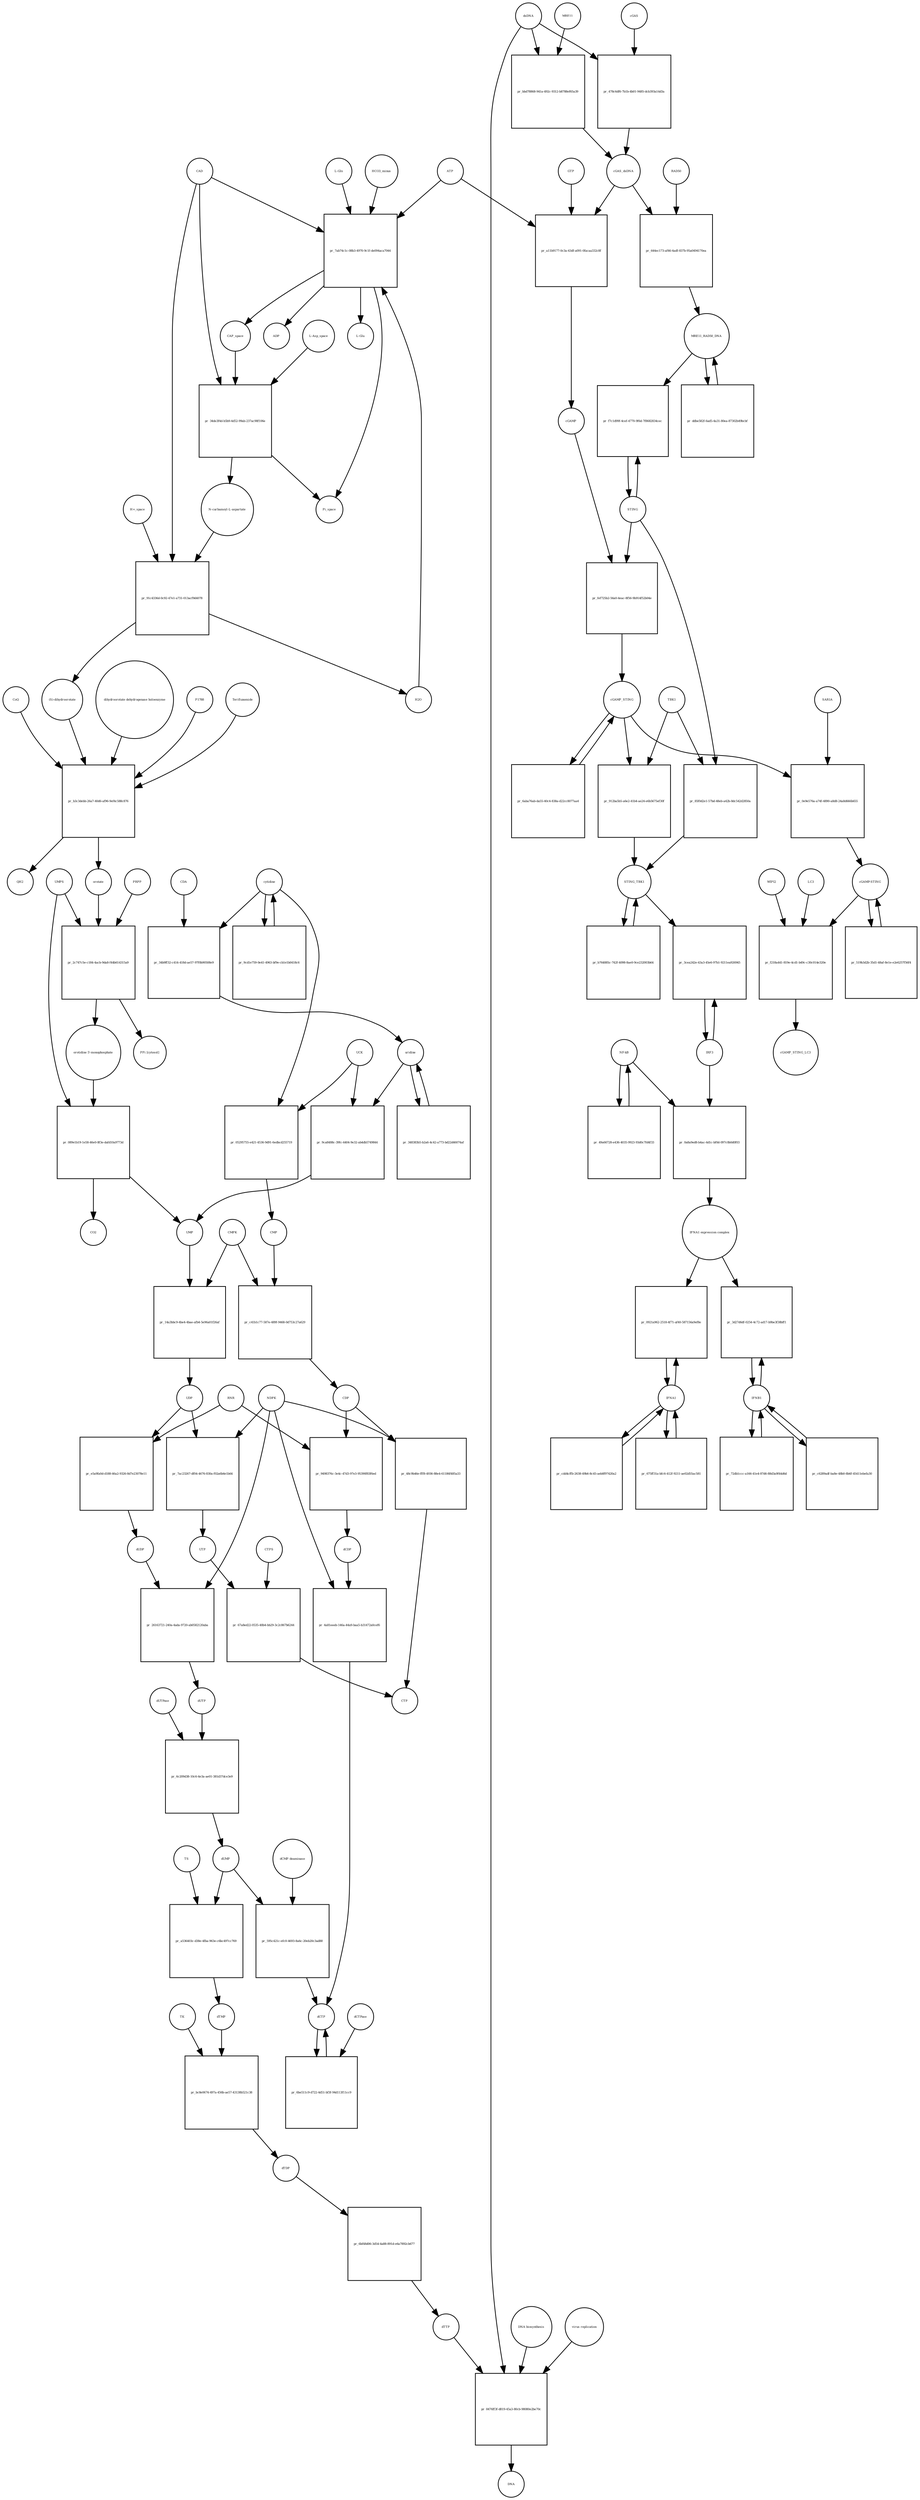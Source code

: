 strict digraph  {
"L-Gln" [annotation="", bipartite=0, cls="simple chemical", fontsize=4, label="L-Gln", shape=circle];
"pr_7ab74c1c-08b3-4970-9c1f-de094aca7044" [annotation="", bipartite=1, cls=process, fontsize=4, label="pr_7ab74c1c-08b3-4970-9c1f-de094aca7044", shape=square];
CAP_space [annotation="", bipartite=0, cls="simple chemical", fontsize=4, label=CAP_space, shape=circle];
CAD [annotation="", bipartite=0, cls=macromolecule, fontsize=4, label=CAD, shape=circle];
HCO3_minus [annotation="", bipartite=0, cls="simple chemical", fontsize=4, label=HCO3_minus, shape=circle];
H2O [annotation="", bipartite=0, cls="simple chemical", fontsize=4, label=H2O, shape=circle];
ATP [annotation="", bipartite=0, cls="simple chemical", fontsize=4, label=ATP, shape=circle];
"L-Glu" [annotation="", bipartite=0, cls="simple chemical", fontsize=4, label="L-Glu", shape=circle];
ADP [annotation="", bipartite=0, cls="simple chemical", fontsize=4, label=ADP, shape=circle];
Pi_space [annotation="", bipartite=0, cls="simple chemical", fontsize=4, label=Pi_space, shape=circle];
cytidine [annotation="", bipartite=0, cls="simple chemical", fontsize=4, label=cytidine, shape=circle];
"pr_34b9ff32-c414-418d-ae57-97f0b90508e9" [annotation="", bipartite=1, cls=process, fontsize=4, label="pr_34b9ff32-c414-418d-ae57-97f0b90508e9", shape=square];
uridine [annotation="", bipartite=0, cls="simple chemical", fontsize=4, label=uridine, shape=circle];
CDA [annotation="", bipartite=0, cls=macromolecule, fontsize=4, label=CDA, shape=circle];
"pr_9ca8488c-39fc-4404-9e32-ab4db5749844" [annotation="", bipartite=1, cls=process, fontsize=4, label="pr_9ca8488c-39fc-4404-9e32-ab4db5749844", shape=square];
UMP [annotation="", bipartite=0, cls="simple chemical", fontsize=4, label=UMP, shape=circle];
UCK [annotation="", bipartite=0, cls=macromolecule, fontsize=4, label=UCK, shape=circle];
"pr_05295755-e421-4536-9d91-6edbcd255719" [annotation="", bipartite=1, cls=process, fontsize=4, label="pr_05295755-e421-4536-9d91-6edbcd255719", shape=square];
CMP [annotation="", bipartite=0, cls="simple chemical", fontsize=4, label=CMP, shape=circle];
"pr_348383b5-b2a6-4c42-a773-bd22d46074af" [annotation="", bipartite=1, cls=process, fontsize=4, label="pr_348383b5-b2a6-4c42-a773-bd22d46074af", shape=square];
"pr_9cd1e759-0e41-4963-bf9e-cb1e1b0418c6" [annotation="", bipartite=1, cls=process, fontsize=4, label="pr_9cd1e759-0e41-4963-bf9e-cb1e1b0418c6", shape=square];
"pr_14a3bbc9-4be4-4bae-afb4-5e96a01f26af" [annotation="", bipartite=1, cls=process, fontsize=4, label="pr_14a3bbc9-4be4-4bae-afb4-5e96a01f26af", shape=square];
UDP [annotation="", bipartite=0, cls="simple chemical", fontsize=4, label=UDP, shape=circle];
CMPK [annotation="", bipartite=0, cls=macromolecule, fontsize=4, label=CMPK, shape=circle];
"pr_c41b1c77-587e-489f-9468-0d753c27a629" [annotation="", bipartite=1, cls=process, fontsize=4, label="pr_c41b1c77-587e-489f-9468-0d753c27a629", shape=square];
CDP [annotation="", bipartite=0, cls="simple chemical", fontsize=4, label=CDP, shape=circle];
"pr_7ac23267-df04-4676-830a-f02a6b6e1b64" [annotation="", bipartite=1, cls=process, fontsize=4, label="pr_7ac23267-df04-4676-830a-f02a6b6e1b64", shape=square];
UTP [annotation="", bipartite=0, cls="simple chemical", fontsize=4, label=UTP, shape=circle];
NDPK [annotation="", bipartite=0, cls=macromolecule, fontsize=4, label=NDPK, shape=circle];
"pr_48c9b46e-fff8-4936-88e4-61186f485a33" [annotation="", bipartite=1, cls=process, fontsize=4, label="pr_48c9b46e-fff8-4936-88e4-61186f485a33", shape=square];
CTP [annotation="", bipartite=0, cls="simple chemical", fontsize=4, label=CTP, shape=circle];
"pr_67a8ed22-0535-48b4-bb29-3c2c867b6244" [annotation="", bipartite=1, cls=process, fontsize=4, label="pr_67a8ed22-0535-48b4-bb29-3c2c867b6244", shape=square];
CTPS [annotation="", bipartite=0, cls=macromolecule, fontsize=4, label=CTPS, shape=circle];
"pr_e5a9fa0d-d188-46a2-9326-8d7e23078e11" [annotation="", bipartite=1, cls=process, fontsize=4, label="pr_e5a9fa0d-d188-46a2-9326-8d7e23078e11", shape=square];
dUDP [annotation="", bipartite=0, cls="simple chemical", fontsize=4, label=dUDP, shape=circle];
RNR [annotation="", bipartite=0, cls=macromolecule, fontsize=4, label=RNR, shape=circle];
"pr_26163721-240a-4ada-9720-ab0582120aba" [annotation="", bipartite=1, cls=process, fontsize=4, label="pr_26163721-240a-4ada-9720-ab0582120aba", shape=square];
dUTP [annotation="", bipartite=0, cls="simple chemical", fontsize=4, label=dUTP, shape=circle];
dCDP [annotation="", bipartite=0, cls="simple chemical", fontsize=4, label=dCDP, shape=circle];
"pr_4a81eeeb-146a-44a9-baa5-b31472a0cef6" [annotation="", bipartite=1, cls=process, fontsize=4, label="pr_4a81eeeb-146a-44a9-baa5-b31472a0cef6", shape=square];
dCTP [annotation="", bipartite=0, cls="simple chemical", fontsize=4, label=dCTP, shape=circle];
"pr_9498376c-3e4c-47d3-97e3-95390f83f6ed" [annotation="", bipartite=1, cls=process, fontsize=4, label="pr_9498376c-3e4c-47d3-97e3-95390f83f6ed", shape=square];
"pr_6c209d38-10c6-4e3a-ae01-381d37dce3e9" [annotation="", bipartite=1, cls=process, fontsize=4, label="pr_6c209d38-10c6-4e3a-ae01-381d37dce3e9", shape=square];
dUMP [annotation="", bipartite=0, cls="simple chemical", fontsize=4, label=dUMP, shape=circle];
dUTPase [annotation="", bipartite=0, cls=macromolecule, fontsize=4, label=dUTPase, shape=circle];
"pr_6be511c9-d722-4d51-bf3f-94d113f11cc9" [annotation="", bipartite=1, cls=process, fontsize=4, label="pr_6be511c9-d722-4d51-bf3f-94d113f11cc9", shape=square];
dCTPase [annotation="", bipartite=0, cls=macromolecule, fontsize=4, label=dCTPase, shape=circle];
"pr_595c421c-efc0-4693-8a6c-20eb20c3ad88" [annotation="", bipartite=1, cls=process, fontsize=4, label="pr_595c421c-efc0-4693-8a6c-20eb20c3ad88", shape=square];
"dCMP deaminase" [annotation="", bipartite=0, cls=macromolecule, fontsize=4, label="dCMP deaminase", shape=circle];
"pr_a536403c-d38e-4fba-963e-c6bc497cc769" [annotation="", bipartite=1, cls=process, fontsize=4, label="pr_a536403c-d38e-4fba-963e-c6bc497cc769", shape=square];
dTMP [annotation="", bipartite=0, cls="simple chemical", fontsize=4, label=dTMP, shape=circle];
TS [annotation="", bipartite=0, cls=macromolecule, fontsize=4, label=TS, shape=circle];
"pr_bc8e0674-497a-456b-ae57-43138b521c38" [annotation="", bipartite=1, cls=process, fontsize=4, label="pr_bc8e0674-497a-456b-ae57-43138b521c38", shape=square];
dTDP [annotation="", bipartite=0, cls="simple chemical", fontsize=4, label=dTDP, shape=circle];
TK [annotation="", bipartite=0, cls=macromolecule, fontsize=4, label=TK, shape=circle];
"pr_6bf48d06-3d54-4a88-891d-e6a7892cb677" [annotation="", bipartite=1, cls=process, fontsize=4, label="pr_6bf48d06-3d54-4a88-891d-e6a7892cb677", shape=square];
dTTP [annotation="", bipartite=0, cls="simple chemical", fontsize=4, label=dTTP, shape=circle];
dsDNA [annotation="", bipartite=0, cls="simple chemical", fontsize=4, label=dsDNA, shape=circle];
"pr_478c6df6-7b1b-4b01-9485-dcb393a14d3a" [annotation="", bipartite=1, cls=process, fontsize=4, label="pr_478c6df6-7b1b-4b01-9485-dcb393a14d3a", shape=square];
cGAS [annotation="", bipartite=0, cls=macromolecule, fontsize=4, label=cGAS, shape=circle];
cGAS_dsDNA [annotation="", bipartite=0, cls=complex, fontsize=4, label=cGAS_dsDNA, shape=circle];
"pr_a11b9177-0c3a-43df-a091-0facaa332c8f" [annotation="", bipartite=1, cls=process, fontsize=4, label="pr_a11b9177-0c3a-43df-a091-0facaa332c8f", shape=square];
GTP [annotation="", bipartite=0, cls="simple chemical", fontsize=4, label=GTP, shape=circle];
cGAMP [annotation="", bipartite=0, cls="simple chemical", fontsize=4, label=cGAMP, shape=circle];
"pr_fef725b2-56a0-4eac-8f56-9b914f52b04e" [annotation="", bipartite=1, cls=process, fontsize=4, label="pr_fef725b2-56a0-4eac-8f56-9b914f52b04e", shape=square];
STING [annotation="", bipartite=0, cls="macromolecule multimer", fontsize=4, label=STING, shape=circle];
cGAMP_STING [annotation="", bipartite=0, cls=complex, fontsize=4, label=cGAMP_STING, shape=circle];
TBK1 [annotation="", bipartite=0, cls=macromolecule, fontsize=4, label=TBK1, shape=circle];
"pr_912ba5b5-a6e2-41b4-ae24-e6b5675ef30f" [annotation="", bipartite=1, cls=process, fontsize=4, label="pr_912ba5b5-a6e2-41b4-ae24-e6b5675ef30f", shape=square];
STING_TBK1 [annotation="", bipartite=0, cls=complex, fontsize=4, label=STING_TBK1, shape=circle];
"pr_6aba76ab-da55-40c4-838a-d22cc8077aa4" [annotation="", bipartite=1, cls=process, fontsize=4, label="pr_6aba76ab-da55-40c4-838a-d22cc8077aa4", shape=square];
"pr_b764885c-742f-4098-8ae0-9ce232003b64" [annotation="", bipartite=1, cls=process, fontsize=4, label="pr_b764885c-742f-4098-8ae0-9ce232003b64", shape=square];
"NF-kB" [annotation="", bipartite=0, cls=complex, fontsize=4, label="NF-kB", shape=circle];
"pr_49a66728-e436-4035-9923-93d0c7fd4f33" [annotation="", bipartite=1, cls=process, fontsize=4, label="pr_49a66728-e436-4035-9923-93d0c7fd4f33", shape=square];
IFNA1 [annotation="", bipartite=0, cls="nucleic acid feature", fontsize=4, label=IFNA1, shape=circle];
"pr_675ff31a-bfc6-412f-9211-ae02d55ac581" [annotation="", bipartite=1, cls=process, fontsize=4, label="pr_675ff31a-bfc6-412f-9211-ae02d55ac581", shape=square];
IFNB1 [annotation="", bipartite=0, cls="nucleic acid feature", fontsize=4, label=IFNB1, shape=circle];
"pr_c6289adf-ba8e-48b0-8b6f-45411ebefa30" [annotation="", bipartite=1, cls=process, fontsize=4, label="pr_c6289adf-ba8e-48b0-8b6f-45411ebefa30", shape=square];
"pr_cdd4cffb-2638-49b6-8c45-aeb8f97420a2" [annotation="", bipartite=1, cls=process, fontsize=4, label="pr_cdd4cffb-2638-49b6-8c45-aeb8f97420a2", shape=square];
"pr_72db1ccc-a166-41e4-87d6-88d3a9f44d6d" [annotation="", bipartite=1, cls=process, fontsize=4, label="pr_72db1ccc-a166-41e4-87d6-88d3a9f44d6d", shape=square];
"pr_3d27d6df-0254-4c72-ad17-b9be3f38bff1" [annotation="", bipartite=1, cls=process, fontsize=4, label="pr_3d27d6df-0254-4c72-ad17-b9be3f38bff1", shape=square];
"IFNA1 expression complex" [annotation="", bipartite=0, cls=complex, fontsize=4, label="IFNA1 expression complex", shape=circle];
"cGAMP-STING" [annotation="", bipartite=0, cls=complex, fontsize=4, label="cGAMP-STING", shape=circle];
"pr_519b3d2b-35d1-48af-8e1e-e2e6257f56f4" [annotation="", bipartite=1, cls=process, fontsize=4, label="pr_519b3d2b-35d1-48af-8e1e-e2e6257f56f4", shape=square];
"pr_bbd78868-941a-492c-9312-b8788ef65a39" [annotation="", bipartite=1, cls=process, fontsize=4, label="pr_bbd78868-941a-492c-9312-b8788ef65a39", shape=square];
MRE11 [annotation="", bipartite=0, cls="macromolecule multimer", fontsize=4, label=MRE11, shape=circle];
RAD50 [annotation="", bipartite=0, cls="macromolecule multimer", fontsize=4, label=RAD50, shape=circle];
"pr_644ec173-af46-4adf-837b-95a0494170ea" [annotation="", bipartite=1, cls=process, fontsize=4, label="pr_644ec173-af46-4adf-837b-95a0494170ea", shape=square];
MRE11_RAD50_DNA [annotation="", bipartite=0, cls=complex, fontsize=4, label=MRE11_RAD50_DNA, shape=circle];
IRF3 [annotation="", bipartite=0, cls="macromolecule multimer", fontsize=4, label=IRF3, shape=circle];
"pr_3cea242e-43a3-45e6-97b1-9211ea926945" [annotation="", bipartite=1, cls=process, fontsize=4, label="pr_3cea242e-43a3-45e6-97b1-9211ea926945", shape=square];
"pr_0e9e576a-a74f-4890-a8d8-24a8d666b655" [annotation="", bipartite=1, cls=process, fontsize=4, label="pr_0e9e576a-a74f-4890-a8d8-24a8d666b655", shape=square];
SAR1A [annotation="", bipartite=0, cls=macromolecule, fontsize=4, label=SAR1A, shape=circle];
"pr_f218a441-819e-4cd1-b49c-c30c014e320e" [annotation="", bipartite=1, cls=process, fontsize=4, label="pr_f218a441-819e-4cd1-b49c-c30c014e320e", shape=square];
LC3 [annotation="", bipartite=0, cls=macromolecule, fontsize=4, label=LC3, shape=circle];
cGAMP_STING_LC3 [annotation="", bipartite=0, cls=complex, fontsize=4, label=cGAMP_STING_LC3, shape=circle];
WIPI2 [annotation="", bipartite=0, cls=macromolecule, fontsize=4, label=WIPI2, shape=circle];
"pr_f7c1d99f-4cef-4770-9f6d-7f8682834cec" [annotation="", bipartite=1, cls=process, fontsize=4, label="pr_f7c1d99f-4cef-4770-9f6d-7f8682834cec", shape=square];
"pr_85f0d2e1-57bd-48eb-a42b-8dc542d2850a" [annotation="", bipartite=1, cls=process, fontsize=4, label="pr_85f0d2e1-57bd-48eb-a42b-8dc542d2850a", shape=square];
"pr_ddbe582f-6ad5-4a31-80ea-87302b49bcbf" [annotation="", bipartite=1, cls=process, fontsize=4, label="pr_ddbe582f-6ad5-4a31-80ea-87302b49bcbf", shape=square];
"pr_34de3f4d-b5b9-4d52-99ab-237ac98f106e" [annotation="", bipartite=1, cls=process, fontsize=4, label="pr_34de3f4d-b5b9-4d52-99ab-237ac98f106e", shape=square];
"N-carbamoyl-L-aspartate" [annotation="", bipartite=0, cls="simple chemical", fontsize=4, label="N-carbamoyl-L-aspartate", shape=circle];
"L-Asp_space" [annotation="", bipartite=0, cls="simple chemical", fontsize=4, label="L-Asp_space", shape=circle];
"pr_91c4336d-0c92-47e1-a731-013acf9d4078" [annotation="", bipartite=1, cls=process, fontsize=4, label="pr_91c4336d-0c92-47e1-a731-013acf9d4078", shape=square];
"(S)-dihydroorotate" [annotation="", bipartite=0, cls="simple chemical", fontsize=4, label="(S)-dihydroorotate", shape=circle];
"H+_space" [annotation="", bipartite=0, cls="simple chemical", fontsize=4, label="H+_space", shape=circle];
"pr_b3c3debb-26a7-40d6-af96-9ef4c588c876" [annotation="", bipartite=1, cls=process, fontsize=4, label="pr_b3c3debb-26a7-40d6-af96-9ef4c588c876", shape=square];
orotate [annotation="", bipartite=0, cls="simple chemical", fontsize=4, label=orotate, shape=circle];
"dihydroorotate dehydrogenase holoenzyme" [annotation="", bipartite=0, cls="simple chemical", fontsize=4, label="dihydroorotate dehydrogenase holoenzyme", shape=circle];
P1788 [annotation="", bipartite=0, cls="simple chemical", fontsize=4, label=P1788, shape=circle];
Teriflunomide [annotation="", bipartite=0, cls="simple chemical", fontsize=4, label=Teriflunomide, shape=circle];
CoQ [annotation="", bipartite=0, cls="simple chemical", fontsize=4, label=CoQ, shape=circle];
QH2 [annotation="", bipartite=0, cls="simple chemical", fontsize=4, label=QH2, shape=circle];
"pr_2c747c5e-c184-4acb-9da8-f44b614315a9" [annotation="", bipartite=1, cls=process, fontsize=4, label="pr_2c747c5e-c184-4acb-9da8-f44b614315a9", shape=square];
"orotidine 5'-monophosphate" [annotation="", bipartite=0, cls="simple chemical", fontsize=4, label="orotidine 5'-monophosphate", shape=circle];
UMPS [annotation="", bipartite=0, cls="macromolecule multimer", fontsize=4, label=UMPS, shape=circle];
PRPP [annotation="", bipartite=0, cls="simple chemical", fontsize=4, label=PRPP, shape=circle];
"PPi [cytosol]" [annotation="", bipartite=0, cls="simple chemical", fontsize=4, label="PPi [cytosol]", shape=circle];
"pr_089e1b19-1e58-46e0-8f3e-dafd10a9773d" [annotation="", bipartite=1, cls=process, fontsize=4, label="pr_089e1b19-1e58-46e0-8f3e-dafd10a9773d", shape=square];
CO2 [annotation="", bipartite=0, cls="simple chemical", fontsize=4, label=CO2, shape=circle];
"pr_8476ff3f-d819-45a3-80cb-98080e2be70c" [annotation="", bipartite=1, cls=process, fontsize=4, label="pr_8476ff3f-d819-45a3-80cb-98080e2be70c", shape=square];
DNA [annotation="", bipartite=0, cls="nucleic acid feature", fontsize=4, label=DNA, shape=circle];
"DNA biosynthesis" [annotation="urn_miriam_obo.go_GO%3A0071897", bipartite=0, cls=phenotype, fontsize=4, label="DNA biosynthesis", shape=circle];
"virus replication" [annotation="", bipartite=0, cls=phenotype, fontsize=4, label="virus replication", shape=circle];
"pr_0921a962-2518-4f71-af40-587156a9ef8e" [annotation="", bipartite=1, cls=process, fontsize=4, label="pr_0921a962-2518-4f71-af40-587156a9ef8e", shape=square];
"pr_0a8a9ed8-b4ac-4d1c-bf0d-097c0b0d0f03" [annotation="", bipartite=1, cls=process, fontsize=4, label="pr_0a8a9ed8-b4ac-4d1c-bf0d-097c0b0d0f03", shape=square];
"L-Gln" -> "pr_7ab74c1c-08b3-4970-9c1f-de094aca7044"  [annotation="", interaction_type=consumption];
"pr_7ab74c1c-08b3-4970-9c1f-de094aca7044" -> CAP_space  [annotation="", interaction_type=production];
"pr_7ab74c1c-08b3-4970-9c1f-de094aca7044" -> "L-Glu"  [annotation="", interaction_type=production];
"pr_7ab74c1c-08b3-4970-9c1f-de094aca7044" -> ADP  [annotation="", interaction_type=production];
"pr_7ab74c1c-08b3-4970-9c1f-de094aca7044" -> Pi_space  [annotation="", interaction_type=production];
CAP_space -> "pr_34de3f4d-b5b9-4d52-99ab-237ac98f106e"  [annotation="", interaction_type=consumption];
CAD -> "pr_7ab74c1c-08b3-4970-9c1f-de094aca7044"  [annotation=urn_miriam_reactome_REACT_1698, interaction_type=catalysis];
CAD -> "pr_34de3f4d-b5b9-4d52-99ab-237ac98f106e"  [annotation=urn_miriam_reactome_REACT_1698, interaction_type=catalysis];
CAD -> "pr_91c4336d-0c92-47e1-a731-013acf9d4078"  [annotation=urn_miriam_reactome_REACT_1698, interaction_type=catalysis];
HCO3_minus -> "pr_7ab74c1c-08b3-4970-9c1f-de094aca7044"  [annotation="", interaction_type=consumption];
H2O -> "pr_7ab74c1c-08b3-4970-9c1f-de094aca7044"  [annotation="", interaction_type=consumption];
ATP -> "pr_7ab74c1c-08b3-4970-9c1f-de094aca7044"  [annotation="", interaction_type=consumption];
ATP -> "pr_a11b9177-0c3a-43df-a091-0facaa332c8f"  [annotation="", interaction_type=consumption];
cytidine -> "pr_34b9ff32-c414-418d-ae57-97f0b90508e9"  [annotation="", interaction_type=consumption];
cytidine -> "pr_05295755-e421-4536-9d91-6edbcd255719"  [annotation="", interaction_type=consumption];
cytidine -> "pr_9cd1e759-0e41-4963-bf9e-cb1e1b0418c6"  [annotation="", interaction_type=consumption];
"pr_34b9ff32-c414-418d-ae57-97f0b90508e9" -> uridine  [annotation="", interaction_type=production];
uridine -> "pr_9ca8488c-39fc-4404-9e32-ab4db5749844"  [annotation="", interaction_type=consumption];
uridine -> "pr_348383b5-b2a6-4c42-a773-bd22d46074af"  [annotation="", interaction_type=consumption];
CDA -> "pr_34b9ff32-c414-418d-ae57-97f0b90508e9"  [annotation="", interaction_type=catalysis];
"pr_9ca8488c-39fc-4404-9e32-ab4db5749844" -> UMP  [annotation="", interaction_type=production];
UMP -> "pr_14a3bbc9-4be4-4bae-afb4-5e96a01f26af"  [annotation="", interaction_type=consumption];
UCK -> "pr_9ca8488c-39fc-4404-9e32-ab4db5749844"  [annotation="", interaction_type=catalysis];
UCK -> "pr_05295755-e421-4536-9d91-6edbcd255719"  [annotation="", interaction_type=catalysis];
"pr_05295755-e421-4536-9d91-6edbcd255719" -> CMP  [annotation="", interaction_type=production];
CMP -> "pr_c41b1c77-587e-489f-9468-0d753c27a629"  [annotation="", interaction_type=consumption];
"pr_348383b5-b2a6-4c42-a773-bd22d46074af" -> uridine  [annotation="", interaction_type=production];
"pr_9cd1e759-0e41-4963-bf9e-cb1e1b0418c6" -> cytidine  [annotation="", interaction_type=production];
"pr_14a3bbc9-4be4-4bae-afb4-5e96a01f26af" -> UDP  [annotation="", interaction_type=production];
UDP -> "pr_7ac23267-df04-4676-830a-f02a6b6e1b64"  [annotation="", interaction_type=consumption];
UDP -> "pr_e5a9fa0d-d188-46a2-9326-8d7e23078e11"  [annotation="", interaction_type=consumption];
CMPK -> "pr_14a3bbc9-4be4-4bae-afb4-5e96a01f26af"  [annotation="", interaction_type=catalysis];
CMPK -> "pr_c41b1c77-587e-489f-9468-0d753c27a629"  [annotation="", interaction_type=catalysis];
"pr_c41b1c77-587e-489f-9468-0d753c27a629" -> CDP  [annotation="", interaction_type=production];
CDP -> "pr_48c9b46e-fff8-4936-88e4-61186f485a33"  [annotation="", interaction_type=consumption];
CDP -> "pr_9498376c-3e4c-47d3-97e3-95390f83f6ed"  [annotation="", interaction_type=consumption];
"pr_7ac23267-df04-4676-830a-f02a6b6e1b64" -> UTP  [annotation="", interaction_type=production];
UTP -> "pr_67a8ed22-0535-48b4-bb29-3c2c867b6244"  [annotation="", interaction_type=consumption];
NDPK -> "pr_7ac23267-df04-4676-830a-f02a6b6e1b64"  [annotation="", interaction_type=catalysis];
NDPK -> "pr_48c9b46e-fff8-4936-88e4-61186f485a33"  [annotation="", interaction_type=catalysis];
NDPK -> "pr_26163721-240a-4ada-9720-ab0582120aba"  [annotation="", interaction_type=catalysis];
NDPK -> "pr_4a81eeeb-146a-44a9-baa5-b31472a0cef6"  [annotation="", interaction_type=catalysis];
"pr_48c9b46e-fff8-4936-88e4-61186f485a33" -> CTP  [annotation="", interaction_type=production];
"pr_67a8ed22-0535-48b4-bb29-3c2c867b6244" -> CTP  [annotation="", interaction_type=production];
CTPS -> "pr_67a8ed22-0535-48b4-bb29-3c2c867b6244"  [annotation="", interaction_type=catalysis];
"pr_e5a9fa0d-d188-46a2-9326-8d7e23078e11" -> dUDP  [annotation="", interaction_type=production];
dUDP -> "pr_26163721-240a-4ada-9720-ab0582120aba"  [annotation="", interaction_type=consumption];
RNR -> "pr_e5a9fa0d-d188-46a2-9326-8d7e23078e11"  [annotation="", interaction_type=catalysis];
RNR -> "pr_9498376c-3e4c-47d3-97e3-95390f83f6ed"  [annotation="", interaction_type=catalysis];
"pr_26163721-240a-4ada-9720-ab0582120aba" -> dUTP  [annotation="", interaction_type=production];
dUTP -> "pr_6c209d38-10c6-4e3a-ae01-381d37dce3e9"  [annotation="", interaction_type=consumption];
dCDP -> "pr_4a81eeeb-146a-44a9-baa5-b31472a0cef6"  [annotation="", interaction_type=consumption];
"pr_4a81eeeb-146a-44a9-baa5-b31472a0cef6" -> dCTP  [annotation="", interaction_type=production];
dCTP -> "pr_6be511c9-d722-4d51-bf3f-94d113f11cc9"  [annotation="", interaction_type=consumption];
"pr_9498376c-3e4c-47d3-97e3-95390f83f6ed" -> dCDP  [annotation="", interaction_type=production];
"pr_6c209d38-10c6-4e3a-ae01-381d37dce3e9" -> dUMP  [annotation="", interaction_type=production];
dUMP -> "pr_595c421c-efc0-4693-8a6c-20eb20c3ad88"  [annotation="", interaction_type=consumption];
dUMP -> "pr_a536403c-d38e-4fba-963e-c6bc497cc769"  [annotation="", interaction_type=consumption];
dUTPase -> "pr_6c209d38-10c6-4e3a-ae01-381d37dce3e9"  [annotation="", interaction_type=catalysis];
"pr_6be511c9-d722-4d51-bf3f-94d113f11cc9" -> dCTP  [annotation="", interaction_type=production];
dCTPase -> "pr_6be511c9-d722-4d51-bf3f-94d113f11cc9"  [annotation="", interaction_type=catalysis];
"pr_595c421c-efc0-4693-8a6c-20eb20c3ad88" -> dCTP  [annotation="", interaction_type=production];
"dCMP deaminase" -> "pr_595c421c-efc0-4693-8a6c-20eb20c3ad88"  [annotation="", interaction_type=catalysis];
"pr_a536403c-d38e-4fba-963e-c6bc497cc769" -> dTMP  [annotation="", interaction_type=production];
dTMP -> "pr_bc8e0674-497a-456b-ae57-43138b521c38"  [annotation="", interaction_type=consumption];
TS -> "pr_a536403c-d38e-4fba-963e-c6bc497cc769"  [annotation="", interaction_type=catalysis];
"pr_bc8e0674-497a-456b-ae57-43138b521c38" -> dTDP  [annotation="", interaction_type=production];
dTDP -> "pr_6bf48d06-3d54-4a88-891d-e6a7892cb677"  [annotation="", interaction_type=consumption];
TK -> "pr_bc8e0674-497a-456b-ae57-43138b521c38"  [annotation="", interaction_type=catalysis];
"pr_6bf48d06-3d54-4a88-891d-e6a7892cb677" -> dTTP  [annotation="", interaction_type=production];
dTTP -> "pr_8476ff3f-d819-45a3-80cb-98080e2be70c"  [annotation="", interaction_type=consumption];
dsDNA -> "pr_478c6df6-7b1b-4b01-9485-dcb393a14d3a"  [annotation="", interaction_type=consumption];
dsDNA -> "pr_bbd78868-941a-492c-9312-b8788ef65a39"  [annotation="", interaction_type=consumption];
dsDNA -> "pr_8476ff3f-d819-45a3-80cb-98080e2be70c"  [annotation="", interaction_type=consumption];
"pr_478c6df6-7b1b-4b01-9485-dcb393a14d3a" -> cGAS_dsDNA  [annotation="", interaction_type=production];
cGAS -> "pr_478c6df6-7b1b-4b01-9485-dcb393a14d3a"  [annotation="", interaction_type=consumption];
cGAS_dsDNA -> "pr_a11b9177-0c3a-43df-a091-0facaa332c8f"  [annotation="", interaction_type=catalysis];
cGAS_dsDNA -> "pr_644ec173-af46-4adf-837b-95a0494170ea"  [annotation="", interaction_type=consumption];
"pr_a11b9177-0c3a-43df-a091-0facaa332c8f" -> cGAMP  [annotation="", interaction_type=production];
GTP -> "pr_a11b9177-0c3a-43df-a091-0facaa332c8f"  [annotation="", interaction_type=consumption];
cGAMP -> "pr_fef725b2-56a0-4eac-8f56-9b914f52b04e"  [annotation="", interaction_type=consumption];
"pr_fef725b2-56a0-4eac-8f56-9b914f52b04e" -> cGAMP_STING  [annotation="", interaction_type=production];
STING -> "pr_fef725b2-56a0-4eac-8f56-9b914f52b04e"  [annotation="", interaction_type=consumption];
STING -> "pr_f7c1d99f-4cef-4770-9f6d-7f8682834cec"  [annotation="", interaction_type=consumption];
STING -> "pr_85f0d2e1-57bd-48eb-a42b-8dc542d2850a"  [annotation="", interaction_type=consumption];
cGAMP_STING -> "pr_912ba5b5-a6e2-41b4-ae24-e6b5675ef30f"  [annotation="", interaction_type=consumption];
cGAMP_STING -> "pr_6aba76ab-da55-40c4-838a-d22cc8077aa4"  [annotation="", interaction_type=consumption];
cGAMP_STING -> "pr_0e9e576a-a74f-4890-a8d8-24a8d666b655"  [annotation="", interaction_type=consumption];
TBK1 -> "pr_912ba5b5-a6e2-41b4-ae24-e6b5675ef30f"  [annotation="", interaction_type=consumption];
TBK1 -> "pr_85f0d2e1-57bd-48eb-a42b-8dc542d2850a"  [annotation="", interaction_type=consumption];
"pr_912ba5b5-a6e2-41b4-ae24-e6b5675ef30f" -> STING_TBK1  [annotation="", interaction_type=production];
STING_TBK1 -> "pr_b764885c-742f-4098-8ae0-9ce232003b64"  [annotation="", interaction_type=consumption];
STING_TBK1 -> "pr_3cea242e-43a3-45e6-97b1-9211ea926945"  [annotation="", interaction_type=catalysis];
"pr_6aba76ab-da55-40c4-838a-d22cc8077aa4" -> cGAMP_STING  [annotation="", interaction_type=production];
"pr_b764885c-742f-4098-8ae0-9ce232003b64" -> STING_TBK1  [annotation="", interaction_type=production];
"NF-kB" -> "pr_49a66728-e436-4035-9923-93d0c7fd4f33"  [annotation="", interaction_type=consumption];
"NF-kB" -> "pr_0a8a9ed8-b4ac-4d1c-bf0d-097c0b0d0f03"  [annotation="", interaction_type=consumption];
"pr_49a66728-e436-4035-9923-93d0c7fd4f33" -> "NF-kB"  [annotation="", interaction_type=production];
IFNA1 -> "pr_675ff31a-bfc6-412f-9211-ae02d55ac581"  [annotation="", interaction_type=consumption];
IFNA1 -> "pr_cdd4cffb-2638-49b6-8c45-aeb8f97420a2"  [annotation="", interaction_type=consumption];
IFNA1 -> "pr_0921a962-2518-4f71-af40-587156a9ef8e"  [annotation="", interaction_type=consumption];
"pr_675ff31a-bfc6-412f-9211-ae02d55ac581" -> IFNA1  [annotation="", interaction_type=production];
IFNB1 -> "pr_c6289adf-ba8e-48b0-8b6f-45411ebefa30"  [annotation="", interaction_type=consumption];
IFNB1 -> "pr_72db1ccc-a166-41e4-87d6-88d3a9f44d6d"  [annotation="", interaction_type=consumption];
IFNB1 -> "pr_3d27d6df-0254-4c72-ad17-b9be3f38bff1"  [annotation="", interaction_type=consumption];
"pr_c6289adf-ba8e-48b0-8b6f-45411ebefa30" -> IFNB1  [annotation="", interaction_type=production];
"pr_cdd4cffb-2638-49b6-8c45-aeb8f97420a2" -> IFNA1  [annotation="", interaction_type=production];
"pr_72db1ccc-a166-41e4-87d6-88d3a9f44d6d" -> IFNB1  [annotation="", interaction_type=production];
"pr_3d27d6df-0254-4c72-ad17-b9be3f38bff1" -> IFNB1  [annotation="", interaction_type=production];
"IFNA1 expression complex" -> "pr_3d27d6df-0254-4c72-ad17-b9be3f38bff1"  [annotation="", interaction_type=stimulation];
"IFNA1 expression complex" -> "pr_0921a962-2518-4f71-af40-587156a9ef8e"  [annotation="", interaction_type=stimulation];
"cGAMP-STING" -> "pr_519b3d2b-35d1-48af-8e1e-e2e6257f56f4"  [annotation="", interaction_type=consumption];
"cGAMP-STING" -> "pr_f218a441-819e-4cd1-b49c-c30c014e320e"  [annotation="", interaction_type=consumption];
"pr_519b3d2b-35d1-48af-8e1e-e2e6257f56f4" -> "cGAMP-STING"  [annotation="", interaction_type=production];
"pr_bbd78868-941a-492c-9312-b8788ef65a39" -> cGAS_dsDNA  [annotation="", interaction_type=production];
MRE11 -> "pr_bbd78868-941a-492c-9312-b8788ef65a39"  [annotation="", interaction_type=consumption];
RAD50 -> "pr_644ec173-af46-4adf-837b-95a0494170ea"  [annotation="", interaction_type=consumption];
"pr_644ec173-af46-4adf-837b-95a0494170ea" -> MRE11_RAD50_DNA  [annotation="", interaction_type=production];
MRE11_RAD50_DNA -> "pr_f7c1d99f-4cef-4770-9f6d-7f8682834cec"  [annotation="", interaction_type=catalysis];
MRE11_RAD50_DNA -> "pr_ddbe582f-6ad5-4a31-80ea-87302b49bcbf"  [annotation="", interaction_type=consumption];
IRF3 -> "pr_3cea242e-43a3-45e6-97b1-9211ea926945"  [annotation="", interaction_type=consumption];
IRF3 -> "pr_0a8a9ed8-b4ac-4d1c-bf0d-097c0b0d0f03"  [annotation="", interaction_type=consumption];
"pr_3cea242e-43a3-45e6-97b1-9211ea926945" -> IRF3  [annotation="", interaction_type=production];
"pr_0e9e576a-a74f-4890-a8d8-24a8d666b655" -> "cGAMP-STING"  [annotation="", interaction_type=production];
SAR1A -> "pr_0e9e576a-a74f-4890-a8d8-24a8d666b655"  [annotation="", interaction_type=catalysis];
"pr_f218a441-819e-4cd1-b49c-c30c014e320e" -> cGAMP_STING_LC3  [annotation="", interaction_type=production];
LC3 -> "pr_f218a441-819e-4cd1-b49c-c30c014e320e"  [annotation="", interaction_type=consumption];
WIPI2 -> "pr_f218a441-819e-4cd1-b49c-c30c014e320e"  [annotation="", interaction_type=catalysis];
"pr_f7c1d99f-4cef-4770-9f6d-7f8682834cec" -> STING  [annotation="", interaction_type=production];
"pr_85f0d2e1-57bd-48eb-a42b-8dc542d2850a" -> STING_TBK1  [annotation="", interaction_type=production];
"pr_ddbe582f-6ad5-4a31-80ea-87302b49bcbf" -> MRE11_RAD50_DNA  [annotation="", interaction_type=production];
"pr_34de3f4d-b5b9-4d52-99ab-237ac98f106e" -> "N-carbamoyl-L-aspartate"  [annotation="", interaction_type=production];
"pr_34de3f4d-b5b9-4d52-99ab-237ac98f106e" -> Pi_space  [annotation="", interaction_type=production];
"N-carbamoyl-L-aspartate" -> "pr_91c4336d-0c92-47e1-a731-013acf9d4078"  [annotation="", interaction_type=consumption];
"L-Asp_space" -> "pr_34de3f4d-b5b9-4d52-99ab-237ac98f106e"  [annotation="", interaction_type=consumption];
"pr_91c4336d-0c92-47e1-a731-013acf9d4078" -> "(S)-dihydroorotate"  [annotation="", interaction_type=production];
"pr_91c4336d-0c92-47e1-a731-013acf9d4078" -> H2O  [annotation="", interaction_type=production];
"(S)-dihydroorotate" -> "pr_b3c3debb-26a7-40d6-af96-9ef4c588c876"  [annotation="", interaction_type=consumption];
"H+_space" -> "pr_91c4336d-0c92-47e1-a731-013acf9d4078"  [annotation="", interaction_type=consumption];
"pr_b3c3debb-26a7-40d6-af96-9ef4c588c876" -> orotate  [annotation="", interaction_type=production];
"pr_b3c3debb-26a7-40d6-af96-9ef4c588c876" -> QH2  [annotation="", interaction_type=production];
orotate -> "pr_2c747c5e-c184-4acb-9da8-f44b614315a9"  [annotation="", interaction_type=consumption];
"dihydroorotate dehydrogenase holoenzyme" -> "pr_b3c3debb-26a7-40d6-af96-9ef4c588c876"  [annotation=urn_miriam_reactome_REACT_1698, interaction_type=catalysis];
P1788 -> "pr_b3c3debb-26a7-40d6-af96-9ef4c588c876"  [annotation=urn_miriam_reactome_REACT_1698, interaction_type=inhibition];
Teriflunomide -> "pr_b3c3debb-26a7-40d6-af96-9ef4c588c876"  [annotation=urn_miriam_reactome_REACT_1698, interaction_type=inhibition];
CoQ -> "pr_b3c3debb-26a7-40d6-af96-9ef4c588c876"  [annotation="", interaction_type=consumption];
"pr_2c747c5e-c184-4acb-9da8-f44b614315a9" -> "orotidine 5'-monophosphate"  [annotation="", interaction_type=production];
"pr_2c747c5e-c184-4acb-9da8-f44b614315a9" -> "PPi [cytosol]"  [annotation="", interaction_type=production];
"orotidine 5'-monophosphate" -> "pr_089e1b19-1e58-46e0-8f3e-dafd10a9773d"  [annotation="", interaction_type=consumption];
UMPS -> "pr_2c747c5e-c184-4acb-9da8-f44b614315a9"  [annotation=urn_miriam_reactome_REACT_1698, interaction_type=catalysis];
UMPS -> "pr_089e1b19-1e58-46e0-8f3e-dafd10a9773d"  [annotation=urn_miriam_reactome_REACT_1698, interaction_type=catalysis];
PRPP -> "pr_2c747c5e-c184-4acb-9da8-f44b614315a9"  [annotation="", interaction_type=consumption];
"pr_089e1b19-1e58-46e0-8f3e-dafd10a9773d" -> UMP  [annotation="", interaction_type=production];
"pr_089e1b19-1e58-46e0-8f3e-dafd10a9773d" -> CO2  [annotation="", interaction_type=production];
"pr_8476ff3f-d819-45a3-80cb-98080e2be70c" -> DNA  [annotation="", interaction_type=production];
"DNA biosynthesis" -> "pr_8476ff3f-d819-45a3-80cb-98080e2be70c"  [annotation="", interaction_type=catalysis];
"virus replication" -> "pr_8476ff3f-d819-45a3-80cb-98080e2be70c"  [annotation="", interaction_type=inhibition];
"pr_0921a962-2518-4f71-af40-587156a9ef8e" -> IFNA1  [annotation="", interaction_type=production];
"pr_0a8a9ed8-b4ac-4d1c-bf0d-097c0b0d0f03" -> "IFNA1 expression complex"  [annotation="", interaction_type=production];
}

